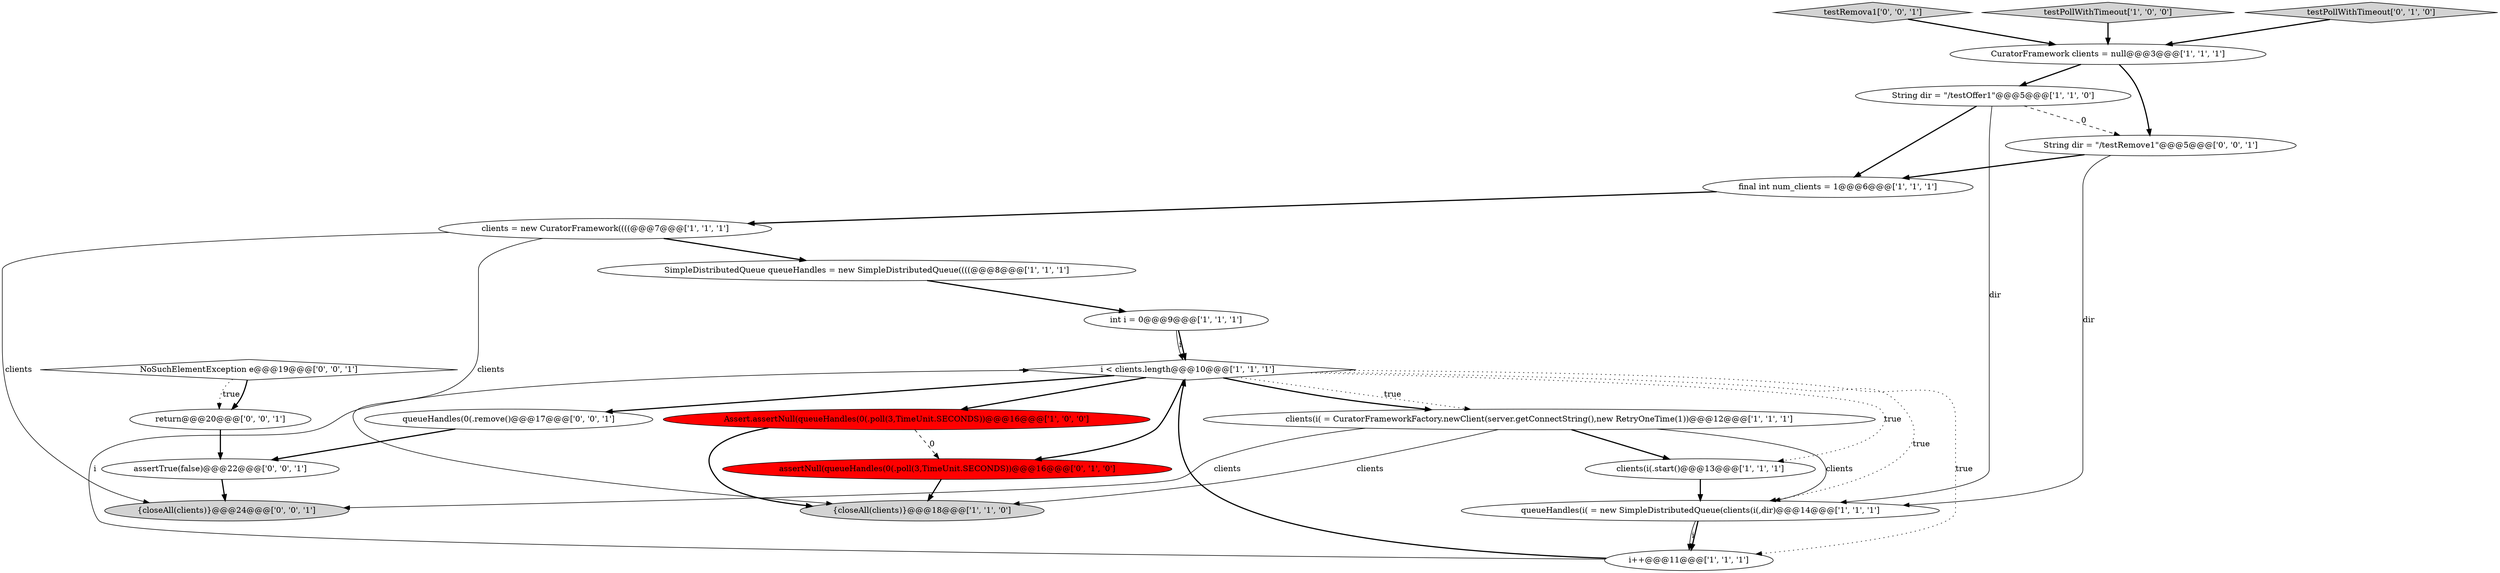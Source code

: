 digraph {
2 [style = filled, label = "int i = 0@@@9@@@['1', '1', '1']", fillcolor = white, shape = ellipse image = "AAA0AAABBB1BBB"];
19 [style = filled, label = "queueHandles(0(.remove()@@@17@@@['0', '0', '1']", fillcolor = white, shape = ellipse image = "AAA0AAABBB3BBB"];
10 [style = filled, label = "queueHandles(i( = new SimpleDistributedQueue(clients(i(,dir)@@@14@@@['1', '1', '1']", fillcolor = white, shape = ellipse image = "AAA0AAABBB1BBB"];
3 [style = filled, label = "clients = new CuratorFramework((((@@@7@@@['1', '1', '1']", fillcolor = white, shape = ellipse image = "AAA0AAABBB1BBB"];
1 [style = filled, label = "CuratorFramework clients = null@@@3@@@['1', '1', '1']", fillcolor = white, shape = ellipse image = "AAA0AAABBB1BBB"];
21 [style = filled, label = "return@@@20@@@['0', '0', '1']", fillcolor = white, shape = ellipse image = "AAA0AAABBB3BBB"];
9 [style = filled, label = "clients(i( = CuratorFrameworkFactory.newClient(server.getConnectString(),new RetryOneTime(1))@@@12@@@['1', '1', '1']", fillcolor = white, shape = ellipse image = "AAA0AAABBB1BBB"];
18 [style = filled, label = "testRemova1['0', '0', '1']", fillcolor = lightgray, shape = diamond image = "AAA0AAABBB3BBB"];
6 [style = filled, label = "i++@@@11@@@['1', '1', '1']", fillcolor = white, shape = ellipse image = "AAA0AAABBB1BBB"];
20 [style = filled, label = "String dir = \"/testRemove1\"@@@5@@@['0', '0', '1']", fillcolor = white, shape = ellipse image = "AAA0AAABBB3BBB"];
4 [style = filled, label = "clients(i(.start()@@@13@@@['1', '1', '1']", fillcolor = white, shape = ellipse image = "AAA0AAABBB1BBB"];
5 [style = filled, label = "Assert.assertNull(queueHandles(0(.poll(3,TimeUnit.SECONDS))@@@16@@@['1', '0', '0']", fillcolor = red, shape = ellipse image = "AAA1AAABBB1BBB"];
11 [style = filled, label = "i < clients.length@@@10@@@['1', '1', '1']", fillcolor = white, shape = diamond image = "AAA0AAABBB1BBB"];
16 [style = filled, label = "assertTrue(false)@@@22@@@['0', '0', '1']", fillcolor = white, shape = ellipse image = "AAA0AAABBB3BBB"];
0 [style = filled, label = "SimpleDistributedQueue queueHandles = new SimpleDistributedQueue((((@@@8@@@['1', '1', '1']", fillcolor = white, shape = ellipse image = "AAA0AAABBB1BBB"];
7 [style = filled, label = "{closeAll(clients)}@@@18@@@['1', '1', '0']", fillcolor = lightgray, shape = ellipse image = "AAA0AAABBB1BBB"];
13 [style = filled, label = "final int num_clients = 1@@@6@@@['1', '1', '1']", fillcolor = white, shape = ellipse image = "AAA0AAABBB1BBB"];
14 [style = filled, label = "assertNull(queueHandles(0(.poll(3,TimeUnit.SECONDS))@@@16@@@['0', '1', '0']", fillcolor = red, shape = ellipse image = "AAA1AAABBB2BBB"];
8 [style = filled, label = "testPollWithTimeout['1', '0', '0']", fillcolor = lightgray, shape = diamond image = "AAA0AAABBB1BBB"];
15 [style = filled, label = "testPollWithTimeout['0', '1', '0']", fillcolor = lightgray, shape = diamond image = "AAA0AAABBB2BBB"];
17 [style = filled, label = "NoSuchElementException e@@@19@@@['0', '0', '1']", fillcolor = white, shape = diamond image = "AAA0AAABBB3BBB"];
12 [style = filled, label = "String dir = \"/testOffer1\"@@@5@@@['1', '1', '0']", fillcolor = white, shape = ellipse image = "AAA0AAABBB1BBB"];
22 [style = filled, label = "{closeAll(clients)}@@@24@@@['0', '0', '1']", fillcolor = lightgray, shape = ellipse image = "AAA0AAABBB3BBB"];
4->10 [style = bold, label=""];
5->14 [style = dashed, label="0"];
20->13 [style = bold, label=""];
3->22 [style = solid, label="clients"];
12->20 [style = dashed, label="0"];
11->14 [style = bold, label=""];
11->10 [style = dotted, label="true"];
9->10 [style = solid, label="clients"];
9->4 [style = bold, label=""];
0->2 [style = bold, label=""];
3->7 [style = solid, label="clients"];
1->20 [style = bold, label=""];
11->9 [style = dotted, label="true"];
11->4 [style = dotted, label="true"];
11->19 [style = bold, label=""];
16->22 [style = bold, label=""];
11->9 [style = bold, label=""];
10->6 [style = bold, label=""];
10->6 [style = solid, label="i"];
3->0 [style = bold, label=""];
14->7 [style = bold, label=""];
19->16 [style = bold, label=""];
8->1 [style = bold, label=""];
12->13 [style = bold, label=""];
11->5 [style = bold, label=""];
12->10 [style = solid, label="dir"];
2->11 [style = solid, label="i"];
13->3 [style = bold, label=""];
18->1 [style = bold, label=""];
6->11 [style = solid, label="i"];
11->6 [style = dotted, label="true"];
6->11 [style = bold, label=""];
9->22 [style = solid, label="clients"];
1->12 [style = bold, label=""];
21->16 [style = bold, label=""];
5->7 [style = bold, label=""];
17->21 [style = dotted, label="true"];
9->7 [style = solid, label="clients"];
17->21 [style = bold, label=""];
2->11 [style = bold, label=""];
20->10 [style = solid, label="dir"];
15->1 [style = bold, label=""];
}
